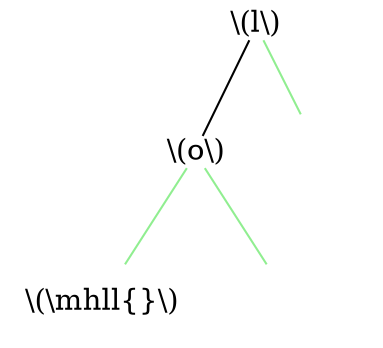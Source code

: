 graph {
	size="4,4"
	0 [label="\\(l\\)" shape=plain]
	1 [label="\\(o\\)" shape=plain]
	0 -- 1
	2 [label="\\(\\mhll{}\\)" shape=none]
	1 -- 2 [color=lightgreen]
	3 [label="" shape=none]
	1 -- 3 [color=lightgreen]
	4 [label="" shape=none]
	0 -- 4 [color=lightgreen]
}
